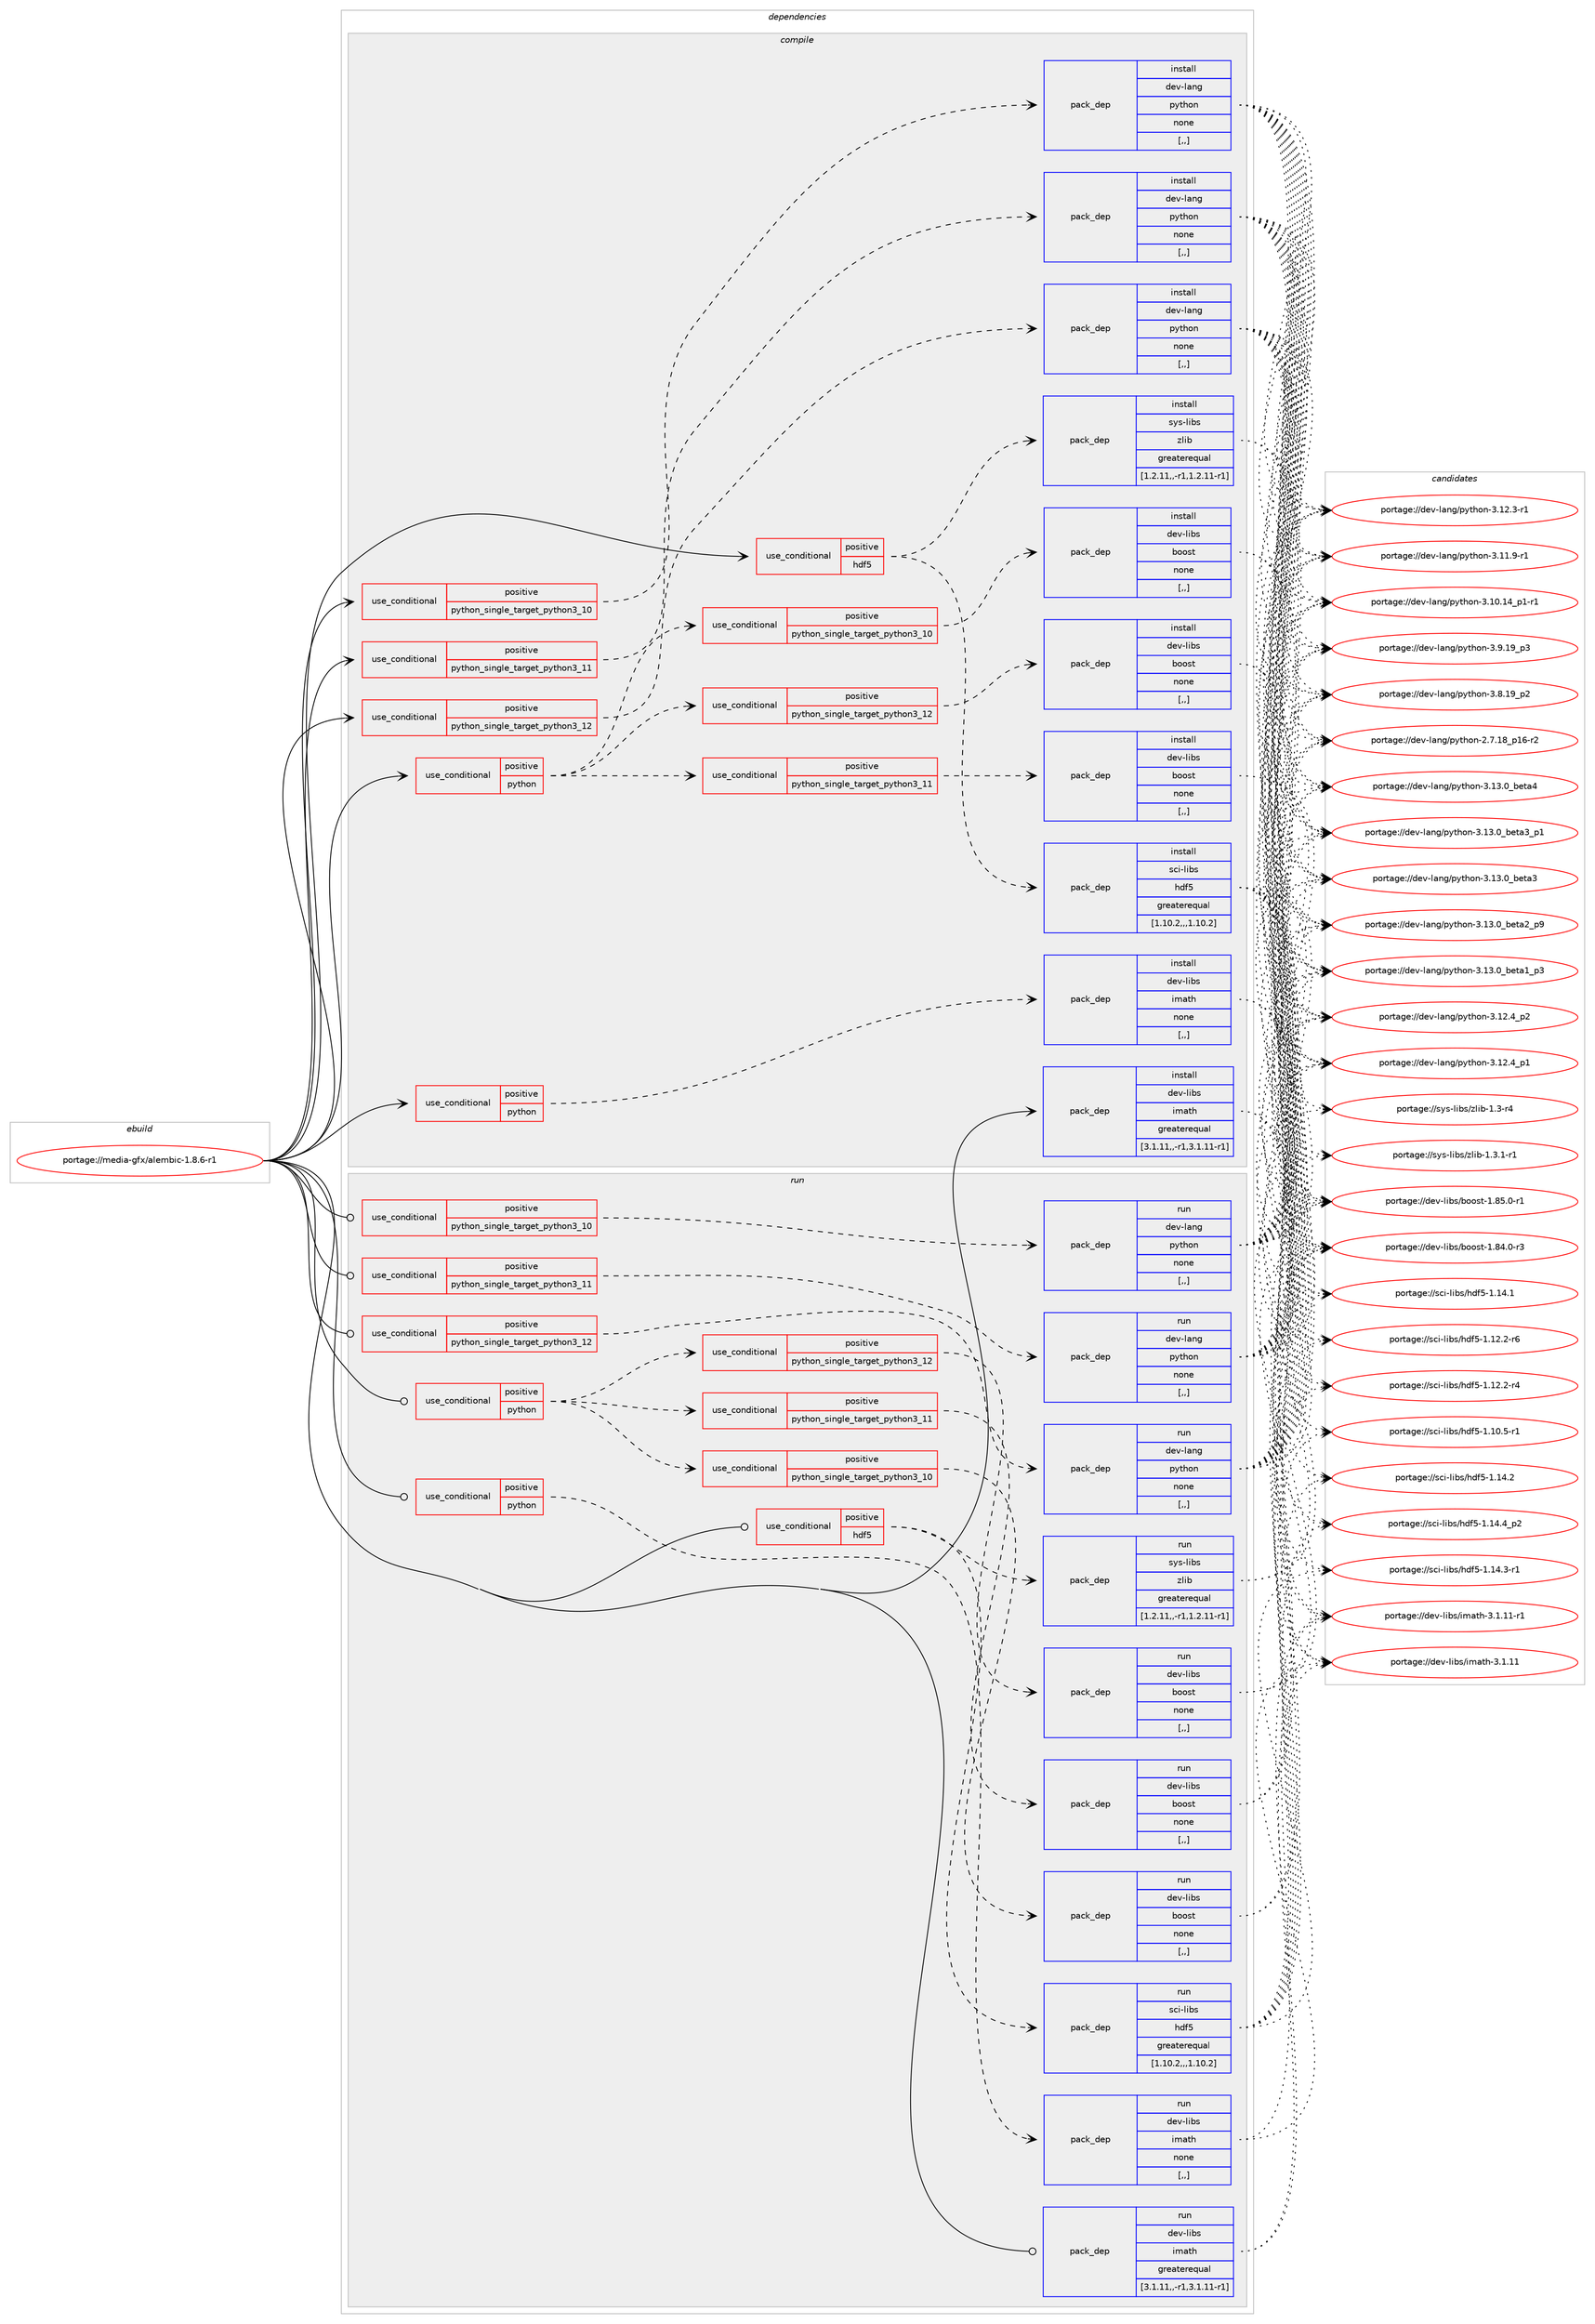 digraph prolog {

# *************
# Graph options
# *************

newrank=true;
concentrate=true;
compound=true;
graph [rankdir=LR,fontname=Helvetica,fontsize=10,ranksep=1.5];#, ranksep=2.5, nodesep=0.2];
edge  [arrowhead=vee];
node  [fontname=Helvetica,fontsize=10];

# **********
# The ebuild
# **********

subgraph cluster_leftcol {
color=gray;
label=<<i>ebuild</i>>;
id [label="portage://media-gfx/alembic-1.8.6-r1", color=red, width=4, href="../media-gfx/alembic-1.8.6-r1.svg"];
}

# ****************
# The dependencies
# ****************

subgraph cluster_midcol {
color=gray;
label=<<i>dependencies</i>>;
subgraph cluster_compile {
fillcolor="#eeeeee";
style=filled;
label=<<i>compile</i>>;
subgraph cond71174 {
dependency283524 [label=<<TABLE BORDER="0" CELLBORDER="1" CELLSPACING="0" CELLPADDING="4"><TR><TD ROWSPAN="3" CELLPADDING="10">use_conditional</TD></TR><TR><TD>positive</TD></TR><TR><TD>hdf5</TD></TR></TABLE>>, shape=none, color=red];
subgraph pack210034 {
dependency283525 [label=<<TABLE BORDER="0" CELLBORDER="1" CELLSPACING="0" CELLPADDING="4" WIDTH="220"><TR><TD ROWSPAN="6" CELLPADDING="30">pack_dep</TD></TR><TR><TD WIDTH="110">install</TD></TR><TR><TD>sci-libs</TD></TR><TR><TD>hdf5</TD></TR><TR><TD>greaterequal</TD></TR><TR><TD>[1.10.2,,,1.10.2]</TD></TR></TABLE>>, shape=none, color=blue];
}
dependency283524:e -> dependency283525:w [weight=20,style="dashed",arrowhead="vee"];
subgraph pack210035 {
dependency283526 [label=<<TABLE BORDER="0" CELLBORDER="1" CELLSPACING="0" CELLPADDING="4" WIDTH="220"><TR><TD ROWSPAN="6" CELLPADDING="30">pack_dep</TD></TR><TR><TD WIDTH="110">install</TD></TR><TR><TD>sys-libs</TD></TR><TR><TD>zlib</TD></TR><TR><TD>greaterequal</TD></TR><TR><TD>[1.2.11,,-r1,1.2.11-r1]</TD></TR></TABLE>>, shape=none, color=blue];
}
dependency283524:e -> dependency283526:w [weight=20,style="dashed",arrowhead="vee"];
}
id:e -> dependency283524:w [weight=20,style="solid",arrowhead="vee"];
subgraph cond71175 {
dependency283527 [label=<<TABLE BORDER="0" CELLBORDER="1" CELLSPACING="0" CELLPADDING="4"><TR><TD ROWSPAN="3" CELLPADDING="10">use_conditional</TD></TR><TR><TD>positive</TD></TR><TR><TD>python</TD></TR></TABLE>>, shape=none, color=red];
subgraph cond71176 {
dependency283528 [label=<<TABLE BORDER="0" CELLBORDER="1" CELLSPACING="0" CELLPADDING="4"><TR><TD ROWSPAN="3" CELLPADDING="10">use_conditional</TD></TR><TR><TD>positive</TD></TR><TR><TD>python_single_target_python3_10</TD></TR></TABLE>>, shape=none, color=red];
subgraph pack210036 {
dependency283529 [label=<<TABLE BORDER="0" CELLBORDER="1" CELLSPACING="0" CELLPADDING="4" WIDTH="220"><TR><TD ROWSPAN="6" CELLPADDING="30">pack_dep</TD></TR><TR><TD WIDTH="110">install</TD></TR><TR><TD>dev-libs</TD></TR><TR><TD>boost</TD></TR><TR><TD>none</TD></TR><TR><TD>[,,]</TD></TR></TABLE>>, shape=none, color=blue];
}
dependency283528:e -> dependency283529:w [weight=20,style="dashed",arrowhead="vee"];
}
dependency283527:e -> dependency283528:w [weight=20,style="dashed",arrowhead="vee"];
subgraph cond71177 {
dependency283530 [label=<<TABLE BORDER="0" CELLBORDER="1" CELLSPACING="0" CELLPADDING="4"><TR><TD ROWSPAN="3" CELLPADDING="10">use_conditional</TD></TR><TR><TD>positive</TD></TR><TR><TD>python_single_target_python3_11</TD></TR></TABLE>>, shape=none, color=red];
subgraph pack210037 {
dependency283531 [label=<<TABLE BORDER="0" CELLBORDER="1" CELLSPACING="0" CELLPADDING="4" WIDTH="220"><TR><TD ROWSPAN="6" CELLPADDING="30">pack_dep</TD></TR><TR><TD WIDTH="110">install</TD></TR><TR><TD>dev-libs</TD></TR><TR><TD>boost</TD></TR><TR><TD>none</TD></TR><TR><TD>[,,]</TD></TR></TABLE>>, shape=none, color=blue];
}
dependency283530:e -> dependency283531:w [weight=20,style="dashed",arrowhead="vee"];
}
dependency283527:e -> dependency283530:w [weight=20,style="dashed",arrowhead="vee"];
subgraph cond71178 {
dependency283532 [label=<<TABLE BORDER="0" CELLBORDER="1" CELLSPACING="0" CELLPADDING="4"><TR><TD ROWSPAN="3" CELLPADDING="10">use_conditional</TD></TR><TR><TD>positive</TD></TR><TR><TD>python_single_target_python3_12</TD></TR></TABLE>>, shape=none, color=red];
subgraph pack210038 {
dependency283533 [label=<<TABLE BORDER="0" CELLBORDER="1" CELLSPACING="0" CELLPADDING="4" WIDTH="220"><TR><TD ROWSPAN="6" CELLPADDING="30">pack_dep</TD></TR><TR><TD WIDTH="110">install</TD></TR><TR><TD>dev-libs</TD></TR><TR><TD>boost</TD></TR><TR><TD>none</TD></TR><TR><TD>[,,]</TD></TR></TABLE>>, shape=none, color=blue];
}
dependency283532:e -> dependency283533:w [weight=20,style="dashed",arrowhead="vee"];
}
dependency283527:e -> dependency283532:w [weight=20,style="dashed",arrowhead="vee"];
}
id:e -> dependency283527:w [weight=20,style="solid",arrowhead="vee"];
subgraph cond71179 {
dependency283534 [label=<<TABLE BORDER="0" CELLBORDER="1" CELLSPACING="0" CELLPADDING="4"><TR><TD ROWSPAN="3" CELLPADDING="10">use_conditional</TD></TR><TR><TD>positive</TD></TR><TR><TD>python</TD></TR></TABLE>>, shape=none, color=red];
subgraph pack210039 {
dependency283535 [label=<<TABLE BORDER="0" CELLBORDER="1" CELLSPACING="0" CELLPADDING="4" WIDTH="220"><TR><TD ROWSPAN="6" CELLPADDING="30">pack_dep</TD></TR><TR><TD WIDTH="110">install</TD></TR><TR><TD>dev-libs</TD></TR><TR><TD>imath</TD></TR><TR><TD>none</TD></TR><TR><TD>[,,]</TD></TR></TABLE>>, shape=none, color=blue];
}
dependency283534:e -> dependency283535:w [weight=20,style="dashed",arrowhead="vee"];
}
id:e -> dependency283534:w [weight=20,style="solid",arrowhead="vee"];
subgraph cond71180 {
dependency283536 [label=<<TABLE BORDER="0" CELLBORDER="1" CELLSPACING="0" CELLPADDING="4"><TR><TD ROWSPAN="3" CELLPADDING="10">use_conditional</TD></TR><TR><TD>positive</TD></TR><TR><TD>python_single_target_python3_10</TD></TR></TABLE>>, shape=none, color=red];
subgraph pack210040 {
dependency283537 [label=<<TABLE BORDER="0" CELLBORDER="1" CELLSPACING="0" CELLPADDING="4" WIDTH="220"><TR><TD ROWSPAN="6" CELLPADDING="30">pack_dep</TD></TR><TR><TD WIDTH="110">install</TD></TR><TR><TD>dev-lang</TD></TR><TR><TD>python</TD></TR><TR><TD>none</TD></TR><TR><TD>[,,]</TD></TR></TABLE>>, shape=none, color=blue];
}
dependency283536:e -> dependency283537:w [weight=20,style="dashed",arrowhead="vee"];
}
id:e -> dependency283536:w [weight=20,style="solid",arrowhead="vee"];
subgraph cond71181 {
dependency283538 [label=<<TABLE BORDER="0" CELLBORDER="1" CELLSPACING="0" CELLPADDING="4"><TR><TD ROWSPAN="3" CELLPADDING="10">use_conditional</TD></TR><TR><TD>positive</TD></TR><TR><TD>python_single_target_python3_11</TD></TR></TABLE>>, shape=none, color=red];
subgraph pack210041 {
dependency283539 [label=<<TABLE BORDER="0" CELLBORDER="1" CELLSPACING="0" CELLPADDING="4" WIDTH="220"><TR><TD ROWSPAN="6" CELLPADDING="30">pack_dep</TD></TR><TR><TD WIDTH="110">install</TD></TR><TR><TD>dev-lang</TD></TR><TR><TD>python</TD></TR><TR><TD>none</TD></TR><TR><TD>[,,]</TD></TR></TABLE>>, shape=none, color=blue];
}
dependency283538:e -> dependency283539:w [weight=20,style="dashed",arrowhead="vee"];
}
id:e -> dependency283538:w [weight=20,style="solid",arrowhead="vee"];
subgraph cond71182 {
dependency283540 [label=<<TABLE BORDER="0" CELLBORDER="1" CELLSPACING="0" CELLPADDING="4"><TR><TD ROWSPAN="3" CELLPADDING="10">use_conditional</TD></TR><TR><TD>positive</TD></TR><TR><TD>python_single_target_python3_12</TD></TR></TABLE>>, shape=none, color=red];
subgraph pack210042 {
dependency283541 [label=<<TABLE BORDER="0" CELLBORDER="1" CELLSPACING="0" CELLPADDING="4" WIDTH="220"><TR><TD ROWSPAN="6" CELLPADDING="30">pack_dep</TD></TR><TR><TD WIDTH="110">install</TD></TR><TR><TD>dev-lang</TD></TR><TR><TD>python</TD></TR><TR><TD>none</TD></TR><TR><TD>[,,]</TD></TR></TABLE>>, shape=none, color=blue];
}
dependency283540:e -> dependency283541:w [weight=20,style="dashed",arrowhead="vee"];
}
id:e -> dependency283540:w [weight=20,style="solid",arrowhead="vee"];
subgraph pack210043 {
dependency283542 [label=<<TABLE BORDER="0" CELLBORDER="1" CELLSPACING="0" CELLPADDING="4" WIDTH="220"><TR><TD ROWSPAN="6" CELLPADDING="30">pack_dep</TD></TR><TR><TD WIDTH="110">install</TD></TR><TR><TD>dev-libs</TD></TR><TR><TD>imath</TD></TR><TR><TD>greaterequal</TD></TR><TR><TD>[3.1.11,,-r1,3.1.11-r1]</TD></TR></TABLE>>, shape=none, color=blue];
}
id:e -> dependency283542:w [weight=20,style="solid",arrowhead="vee"];
}
subgraph cluster_compileandrun {
fillcolor="#eeeeee";
style=filled;
label=<<i>compile and run</i>>;
}
subgraph cluster_run {
fillcolor="#eeeeee";
style=filled;
label=<<i>run</i>>;
subgraph cond71183 {
dependency283543 [label=<<TABLE BORDER="0" CELLBORDER="1" CELLSPACING="0" CELLPADDING="4"><TR><TD ROWSPAN="3" CELLPADDING="10">use_conditional</TD></TR><TR><TD>positive</TD></TR><TR><TD>hdf5</TD></TR></TABLE>>, shape=none, color=red];
subgraph pack210044 {
dependency283544 [label=<<TABLE BORDER="0" CELLBORDER="1" CELLSPACING="0" CELLPADDING="4" WIDTH="220"><TR><TD ROWSPAN="6" CELLPADDING="30">pack_dep</TD></TR><TR><TD WIDTH="110">run</TD></TR><TR><TD>sci-libs</TD></TR><TR><TD>hdf5</TD></TR><TR><TD>greaterequal</TD></TR><TR><TD>[1.10.2,,,1.10.2]</TD></TR></TABLE>>, shape=none, color=blue];
}
dependency283543:e -> dependency283544:w [weight=20,style="dashed",arrowhead="vee"];
subgraph pack210045 {
dependency283545 [label=<<TABLE BORDER="0" CELLBORDER="1" CELLSPACING="0" CELLPADDING="4" WIDTH="220"><TR><TD ROWSPAN="6" CELLPADDING="30">pack_dep</TD></TR><TR><TD WIDTH="110">run</TD></TR><TR><TD>sys-libs</TD></TR><TR><TD>zlib</TD></TR><TR><TD>greaterequal</TD></TR><TR><TD>[1.2.11,,-r1,1.2.11-r1]</TD></TR></TABLE>>, shape=none, color=blue];
}
dependency283543:e -> dependency283545:w [weight=20,style="dashed",arrowhead="vee"];
}
id:e -> dependency283543:w [weight=20,style="solid",arrowhead="odot"];
subgraph cond71184 {
dependency283546 [label=<<TABLE BORDER="0" CELLBORDER="1" CELLSPACING="0" CELLPADDING="4"><TR><TD ROWSPAN="3" CELLPADDING="10">use_conditional</TD></TR><TR><TD>positive</TD></TR><TR><TD>python</TD></TR></TABLE>>, shape=none, color=red];
subgraph cond71185 {
dependency283547 [label=<<TABLE BORDER="0" CELLBORDER="1" CELLSPACING="0" CELLPADDING="4"><TR><TD ROWSPAN="3" CELLPADDING="10">use_conditional</TD></TR><TR><TD>positive</TD></TR><TR><TD>python_single_target_python3_10</TD></TR></TABLE>>, shape=none, color=red];
subgraph pack210046 {
dependency283548 [label=<<TABLE BORDER="0" CELLBORDER="1" CELLSPACING="0" CELLPADDING="4" WIDTH="220"><TR><TD ROWSPAN="6" CELLPADDING="30">pack_dep</TD></TR><TR><TD WIDTH="110">run</TD></TR><TR><TD>dev-libs</TD></TR><TR><TD>boost</TD></TR><TR><TD>none</TD></TR><TR><TD>[,,]</TD></TR></TABLE>>, shape=none, color=blue];
}
dependency283547:e -> dependency283548:w [weight=20,style="dashed",arrowhead="vee"];
}
dependency283546:e -> dependency283547:w [weight=20,style="dashed",arrowhead="vee"];
subgraph cond71186 {
dependency283549 [label=<<TABLE BORDER="0" CELLBORDER="1" CELLSPACING="0" CELLPADDING="4"><TR><TD ROWSPAN="3" CELLPADDING="10">use_conditional</TD></TR><TR><TD>positive</TD></TR><TR><TD>python_single_target_python3_11</TD></TR></TABLE>>, shape=none, color=red];
subgraph pack210047 {
dependency283550 [label=<<TABLE BORDER="0" CELLBORDER="1" CELLSPACING="0" CELLPADDING="4" WIDTH="220"><TR><TD ROWSPAN="6" CELLPADDING="30">pack_dep</TD></TR><TR><TD WIDTH="110">run</TD></TR><TR><TD>dev-libs</TD></TR><TR><TD>boost</TD></TR><TR><TD>none</TD></TR><TR><TD>[,,]</TD></TR></TABLE>>, shape=none, color=blue];
}
dependency283549:e -> dependency283550:w [weight=20,style="dashed",arrowhead="vee"];
}
dependency283546:e -> dependency283549:w [weight=20,style="dashed",arrowhead="vee"];
subgraph cond71187 {
dependency283551 [label=<<TABLE BORDER="0" CELLBORDER="1" CELLSPACING="0" CELLPADDING="4"><TR><TD ROWSPAN="3" CELLPADDING="10">use_conditional</TD></TR><TR><TD>positive</TD></TR><TR><TD>python_single_target_python3_12</TD></TR></TABLE>>, shape=none, color=red];
subgraph pack210048 {
dependency283552 [label=<<TABLE BORDER="0" CELLBORDER="1" CELLSPACING="0" CELLPADDING="4" WIDTH="220"><TR><TD ROWSPAN="6" CELLPADDING="30">pack_dep</TD></TR><TR><TD WIDTH="110">run</TD></TR><TR><TD>dev-libs</TD></TR><TR><TD>boost</TD></TR><TR><TD>none</TD></TR><TR><TD>[,,]</TD></TR></TABLE>>, shape=none, color=blue];
}
dependency283551:e -> dependency283552:w [weight=20,style="dashed",arrowhead="vee"];
}
dependency283546:e -> dependency283551:w [weight=20,style="dashed",arrowhead="vee"];
}
id:e -> dependency283546:w [weight=20,style="solid",arrowhead="odot"];
subgraph cond71188 {
dependency283553 [label=<<TABLE BORDER="0" CELLBORDER="1" CELLSPACING="0" CELLPADDING="4"><TR><TD ROWSPAN="3" CELLPADDING="10">use_conditional</TD></TR><TR><TD>positive</TD></TR><TR><TD>python</TD></TR></TABLE>>, shape=none, color=red];
subgraph pack210049 {
dependency283554 [label=<<TABLE BORDER="0" CELLBORDER="1" CELLSPACING="0" CELLPADDING="4" WIDTH="220"><TR><TD ROWSPAN="6" CELLPADDING="30">pack_dep</TD></TR><TR><TD WIDTH="110">run</TD></TR><TR><TD>dev-libs</TD></TR><TR><TD>imath</TD></TR><TR><TD>none</TD></TR><TR><TD>[,,]</TD></TR></TABLE>>, shape=none, color=blue];
}
dependency283553:e -> dependency283554:w [weight=20,style="dashed",arrowhead="vee"];
}
id:e -> dependency283553:w [weight=20,style="solid",arrowhead="odot"];
subgraph cond71189 {
dependency283555 [label=<<TABLE BORDER="0" CELLBORDER="1" CELLSPACING="0" CELLPADDING="4"><TR><TD ROWSPAN="3" CELLPADDING="10">use_conditional</TD></TR><TR><TD>positive</TD></TR><TR><TD>python_single_target_python3_10</TD></TR></TABLE>>, shape=none, color=red];
subgraph pack210050 {
dependency283556 [label=<<TABLE BORDER="0" CELLBORDER="1" CELLSPACING="0" CELLPADDING="4" WIDTH="220"><TR><TD ROWSPAN="6" CELLPADDING="30">pack_dep</TD></TR><TR><TD WIDTH="110">run</TD></TR><TR><TD>dev-lang</TD></TR><TR><TD>python</TD></TR><TR><TD>none</TD></TR><TR><TD>[,,]</TD></TR></TABLE>>, shape=none, color=blue];
}
dependency283555:e -> dependency283556:w [weight=20,style="dashed",arrowhead="vee"];
}
id:e -> dependency283555:w [weight=20,style="solid",arrowhead="odot"];
subgraph cond71190 {
dependency283557 [label=<<TABLE BORDER="0" CELLBORDER="1" CELLSPACING="0" CELLPADDING="4"><TR><TD ROWSPAN="3" CELLPADDING="10">use_conditional</TD></TR><TR><TD>positive</TD></TR><TR><TD>python_single_target_python3_11</TD></TR></TABLE>>, shape=none, color=red];
subgraph pack210051 {
dependency283558 [label=<<TABLE BORDER="0" CELLBORDER="1" CELLSPACING="0" CELLPADDING="4" WIDTH="220"><TR><TD ROWSPAN="6" CELLPADDING="30">pack_dep</TD></TR><TR><TD WIDTH="110">run</TD></TR><TR><TD>dev-lang</TD></TR><TR><TD>python</TD></TR><TR><TD>none</TD></TR><TR><TD>[,,]</TD></TR></TABLE>>, shape=none, color=blue];
}
dependency283557:e -> dependency283558:w [weight=20,style="dashed",arrowhead="vee"];
}
id:e -> dependency283557:w [weight=20,style="solid",arrowhead="odot"];
subgraph cond71191 {
dependency283559 [label=<<TABLE BORDER="0" CELLBORDER="1" CELLSPACING="0" CELLPADDING="4"><TR><TD ROWSPAN="3" CELLPADDING="10">use_conditional</TD></TR><TR><TD>positive</TD></TR><TR><TD>python_single_target_python3_12</TD></TR></TABLE>>, shape=none, color=red];
subgraph pack210052 {
dependency283560 [label=<<TABLE BORDER="0" CELLBORDER="1" CELLSPACING="0" CELLPADDING="4" WIDTH="220"><TR><TD ROWSPAN="6" CELLPADDING="30">pack_dep</TD></TR><TR><TD WIDTH="110">run</TD></TR><TR><TD>dev-lang</TD></TR><TR><TD>python</TD></TR><TR><TD>none</TD></TR><TR><TD>[,,]</TD></TR></TABLE>>, shape=none, color=blue];
}
dependency283559:e -> dependency283560:w [weight=20,style="dashed",arrowhead="vee"];
}
id:e -> dependency283559:w [weight=20,style="solid",arrowhead="odot"];
subgraph pack210053 {
dependency283561 [label=<<TABLE BORDER="0" CELLBORDER="1" CELLSPACING="0" CELLPADDING="4" WIDTH="220"><TR><TD ROWSPAN="6" CELLPADDING="30">pack_dep</TD></TR><TR><TD WIDTH="110">run</TD></TR><TR><TD>dev-libs</TD></TR><TR><TD>imath</TD></TR><TR><TD>greaterequal</TD></TR><TR><TD>[3.1.11,,-r1,3.1.11-r1]</TD></TR></TABLE>>, shape=none, color=blue];
}
id:e -> dependency283561:w [weight=20,style="solid",arrowhead="odot"];
}
}

# **************
# The candidates
# **************

subgraph cluster_choices {
rank=same;
color=gray;
label=<<i>candidates</i>>;

subgraph choice210034 {
color=black;
nodesep=1;
choice1159910545108105981154710410010253454946495246529511250 [label="portage://sci-libs/hdf5-1.14.4_p2", color=red, width=4,href="../sci-libs/hdf5-1.14.4_p2.svg"];
choice1159910545108105981154710410010253454946495246514511449 [label="portage://sci-libs/hdf5-1.14.3-r1", color=red, width=4,href="../sci-libs/hdf5-1.14.3-r1.svg"];
choice115991054510810598115471041001025345494649524650 [label="portage://sci-libs/hdf5-1.14.2", color=red, width=4,href="../sci-libs/hdf5-1.14.2.svg"];
choice115991054510810598115471041001025345494649524649 [label="portage://sci-libs/hdf5-1.14.1", color=red, width=4,href="../sci-libs/hdf5-1.14.1.svg"];
choice1159910545108105981154710410010253454946495046504511454 [label="portage://sci-libs/hdf5-1.12.2-r6", color=red, width=4,href="../sci-libs/hdf5-1.12.2-r6.svg"];
choice1159910545108105981154710410010253454946495046504511452 [label="portage://sci-libs/hdf5-1.12.2-r4", color=red, width=4,href="../sci-libs/hdf5-1.12.2-r4.svg"];
choice1159910545108105981154710410010253454946494846534511449 [label="portage://sci-libs/hdf5-1.10.5-r1", color=red, width=4,href="../sci-libs/hdf5-1.10.5-r1.svg"];
dependency283525:e -> choice1159910545108105981154710410010253454946495246529511250:w [style=dotted,weight="100"];
dependency283525:e -> choice1159910545108105981154710410010253454946495246514511449:w [style=dotted,weight="100"];
dependency283525:e -> choice115991054510810598115471041001025345494649524650:w [style=dotted,weight="100"];
dependency283525:e -> choice115991054510810598115471041001025345494649524649:w [style=dotted,weight="100"];
dependency283525:e -> choice1159910545108105981154710410010253454946495046504511454:w [style=dotted,weight="100"];
dependency283525:e -> choice1159910545108105981154710410010253454946495046504511452:w [style=dotted,weight="100"];
dependency283525:e -> choice1159910545108105981154710410010253454946494846534511449:w [style=dotted,weight="100"];
}
subgraph choice210035 {
color=black;
nodesep=1;
choice115121115451081059811547122108105984549465146494511449 [label="portage://sys-libs/zlib-1.3.1-r1", color=red, width=4,href="../sys-libs/zlib-1.3.1-r1.svg"];
choice11512111545108105981154712210810598454946514511452 [label="portage://sys-libs/zlib-1.3-r4", color=red, width=4,href="../sys-libs/zlib-1.3-r4.svg"];
dependency283526:e -> choice115121115451081059811547122108105984549465146494511449:w [style=dotted,weight="100"];
dependency283526:e -> choice11512111545108105981154712210810598454946514511452:w [style=dotted,weight="100"];
}
subgraph choice210036 {
color=black;
nodesep=1;
choice10010111845108105981154798111111115116454946565346484511449 [label="portage://dev-libs/boost-1.85.0-r1", color=red, width=4,href="../dev-libs/boost-1.85.0-r1.svg"];
choice10010111845108105981154798111111115116454946565246484511451 [label="portage://dev-libs/boost-1.84.0-r3", color=red, width=4,href="../dev-libs/boost-1.84.0-r3.svg"];
dependency283529:e -> choice10010111845108105981154798111111115116454946565346484511449:w [style=dotted,weight="100"];
dependency283529:e -> choice10010111845108105981154798111111115116454946565246484511451:w [style=dotted,weight="100"];
}
subgraph choice210037 {
color=black;
nodesep=1;
choice10010111845108105981154798111111115116454946565346484511449 [label="portage://dev-libs/boost-1.85.0-r1", color=red, width=4,href="../dev-libs/boost-1.85.0-r1.svg"];
choice10010111845108105981154798111111115116454946565246484511451 [label="portage://dev-libs/boost-1.84.0-r3", color=red, width=4,href="../dev-libs/boost-1.84.0-r3.svg"];
dependency283531:e -> choice10010111845108105981154798111111115116454946565346484511449:w [style=dotted,weight="100"];
dependency283531:e -> choice10010111845108105981154798111111115116454946565246484511451:w [style=dotted,weight="100"];
}
subgraph choice210038 {
color=black;
nodesep=1;
choice10010111845108105981154798111111115116454946565346484511449 [label="portage://dev-libs/boost-1.85.0-r1", color=red, width=4,href="../dev-libs/boost-1.85.0-r1.svg"];
choice10010111845108105981154798111111115116454946565246484511451 [label="portage://dev-libs/boost-1.84.0-r3", color=red, width=4,href="../dev-libs/boost-1.84.0-r3.svg"];
dependency283533:e -> choice10010111845108105981154798111111115116454946565346484511449:w [style=dotted,weight="100"];
dependency283533:e -> choice10010111845108105981154798111111115116454946565246484511451:w [style=dotted,weight="100"];
}
subgraph choice210039 {
color=black;
nodesep=1;
choice10010111845108105981154710510997116104455146494649494511449 [label="portage://dev-libs/imath-3.1.11-r1", color=red, width=4,href="../dev-libs/imath-3.1.11-r1.svg"];
choice1001011184510810598115471051099711610445514649464949 [label="portage://dev-libs/imath-3.1.11", color=red, width=4,href="../dev-libs/imath-3.1.11.svg"];
dependency283535:e -> choice10010111845108105981154710510997116104455146494649494511449:w [style=dotted,weight="100"];
dependency283535:e -> choice1001011184510810598115471051099711610445514649464949:w [style=dotted,weight="100"];
}
subgraph choice210040 {
color=black;
nodesep=1;
choice1001011184510897110103471121211161041111104551464951464895981011169752 [label="portage://dev-lang/python-3.13.0_beta4", color=red, width=4,href="../dev-lang/python-3.13.0_beta4.svg"];
choice10010111845108971101034711212111610411111045514649514648959810111697519511249 [label="portage://dev-lang/python-3.13.0_beta3_p1", color=red, width=4,href="../dev-lang/python-3.13.0_beta3_p1.svg"];
choice1001011184510897110103471121211161041111104551464951464895981011169751 [label="portage://dev-lang/python-3.13.0_beta3", color=red, width=4,href="../dev-lang/python-3.13.0_beta3.svg"];
choice10010111845108971101034711212111610411111045514649514648959810111697509511257 [label="portage://dev-lang/python-3.13.0_beta2_p9", color=red, width=4,href="../dev-lang/python-3.13.0_beta2_p9.svg"];
choice10010111845108971101034711212111610411111045514649514648959810111697499511251 [label="portage://dev-lang/python-3.13.0_beta1_p3", color=red, width=4,href="../dev-lang/python-3.13.0_beta1_p3.svg"];
choice100101118451089711010347112121116104111110455146495046529511250 [label="portage://dev-lang/python-3.12.4_p2", color=red, width=4,href="../dev-lang/python-3.12.4_p2.svg"];
choice100101118451089711010347112121116104111110455146495046529511249 [label="portage://dev-lang/python-3.12.4_p1", color=red, width=4,href="../dev-lang/python-3.12.4_p1.svg"];
choice100101118451089711010347112121116104111110455146495046514511449 [label="portage://dev-lang/python-3.12.3-r1", color=red, width=4,href="../dev-lang/python-3.12.3-r1.svg"];
choice100101118451089711010347112121116104111110455146494946574511449 [label="portage://dev-lang/python-3.11.9-r1", color=red, width=4,href="../dev-lang/python-3.11.9-r1.svg"];
choice100101118451089711010347112121116104111110455146494846495295112494511449 [label="portage://dev-lang/python-3.10.14_p1-r1", color=red, width=4,href="../dev-lang/python-3.10.14_p1-r1.svg"];
choice100101118451089711010347112121116104111110455146574649579511251 [label="portage://dev-lang/python-3.9.19_p3", color=red, width=4,href="../dev-lang/python-3.9.19_p3.svg"];
choice100101118451089711010347112121116104111110455146564649579511250 [label="portage://dev-lang/python-3.8.19_p2", color=red, width=4,href="../dev-lang/python-3.8.19_p2.svg"];
choice100101118451089711010347112121116104111110455046554649569511249544511450 [label="portage://dev-lang/python-2.7.18_p16-r2", color=red, width=4,href="../dev-lang/python-2.7.18_p16-r2.svg"];
dependency283537:e -> choice1001011184510897110103471121211161041111104551464951464895981011169752:w [style=dotted,weight="100"];
dependency283537:e -> choice10010111845108971101034711212111610411111045514649514648959810111697519511249:w [style=dotted,weight="100"];
dependency283537:e -> choice1001011184510897110103471121211161041111104551464951464895981011169751:w [style=dotted,weight="100"];
dependency283537:e -> choice10010111845108971101034711212111610411111045514649514648959810111697509511257:w [style=dotted,weight="100"];
dependency283537:e -> choice10010111845108971101034711212111610411111045514649514648959810111697499511251:w [style=dotted,weight="100"];
dependency283537:e -> choice100101118451089711010347112121116104111110455146495046529511250:w [style=dotted,weight="100"];
dependency283537:e -> choice100101118451089711010347112121116104111110455146495046529511249:w [style=dotted,weight="100"];
dependency283537:e -> choice100101118451089711010347112121116104111110455146495046514511449:w [style=dotted,weight="100"];
dependency283537:e -> choice100101118451089711010347112121116104111110455146494946574511449:w [style=dotted,weight="100"];
dependency283537:e -> choice100101118451089711010347112121116104111110455146494846495295112494511449:w [style=dotted,weight="100"];
dependency283537:e -> choice100101118451089711010347112121116104111110455146574649579511251:w [style=dotted,weight="100"];
dependency283537:e -> choice100101118451089711010347112121116104111110455146564649579511250:w [style=dotted,weight="100"];
dependency283537:e -> choice100101118451089711010347112121116104111110455046554649569511249544511450:w [style=dotted,weight="100"];
}
subgraph choice210041 {
color=black;
nodesep=1;
choice1001011184510897110103471121211161041111104551464951464895981011169752 [label="portage://dev-lang/python-3.13.0_beta4", color=red, width=4,href="../dev-lang/python-3.13.0_beta4.svg"];
choice10010111845108971101034711212111610411111045514649514648959810111697519511249 [label="portage://dev-lang/python-3.13.0_beta3_p1", color=red, width=4,href="../dev-lang/python-3.13.0_beta3_p1.svg"];
choice1001011184510897110103471121211161041111104551464951464895981011169751 [label="portage://dev-lang/python-3.13.0_beta3", color=red, width=4,href="../dev-lang/python-3.13.0_beta3.svg"];
choice10010111845108971101034711212111610411111045514649514648959810111697509511257 [label="portage://dev-lang/python-3.13.0_beta2_p9", color=red, width=4,href="../dev-lang/python-3.13.0_beta2_p9.svg"];
choice10010111845108971101034711212111610411111045514649514648959810111697499511251 [label="portage://dev-lang/python-3.13.0_beta1_p3", color=red, width=4,href="../dev-lang/python-3.13.0_beta1_p3.svg"];
choice100101118451089711010347112121116104111110455146495046529511250 [label="portage://dev-lang/python-3.12.4_p2", color=red, width=4,href="../dev-lang/python-3.12.4_p2.svg"];
choice100101118451089711010347112121116104111110455146495046529511249 [label="portage://dev-lang/python-3.12.4_p1", color=red, width=4,href="../dev-lang/python-3.12.4_p1.svg"];
choice100101118451089711010347112121116104111110455146495046514511449 [label="portage://dev-lang/python-3.12.3-r1", color=red, width=4,href="../dev-lang/python-3.12.3-r1.svg"];
choice100101118451089711010347112121116104111110455146494946574511449 [label="portage://dev-lang/python-3.11.9-r1", color=red, width=4,href="../dev-lang/python-3.11.9-r1.svg"];
choice100101118451089711010347112121116104111110455146494846495295112494511449 [label="portage://dev-lang/python-3.10.14_p1-r1", color=red, width=4,href="../dev-lang/python-3.10.14_p1-r1.svg"];
choice100101118451089711010347112121116104111110455146574649579511251 [label="portage://dev-lang/python-3.9.19_p3", color=red, width=4,href="../dev-lang/python-3.9.19_p3.svg"];
choice100101118451089711010347112121116104111110455146564649579511250 [label="portage://dev-lang/python-3.8.19_p2", color=red, width=4,href="../dev-lang/python-3.8.19_p2.svg"];
choice100101118451089711010347112121116104111110455046554649569511249544511450 [label="portage://dev-lang/python-2.7.18_p16-r2", color=red, width=4,href="../dev-lang/python-2.7.18_p16-r2.svg"];
dependency283539:e -> choice1001011184510897110103471121211161041111104551464951464895981011169752:w [style=dotted,weight="100"];
dependency283539:e -> choice10010111845108971101034711212111610411111045514649514648959810111697519511249:w [style=dotted,weight="100"];
dependency283539:e -> choice1001011184510897110103471121211161041111104551464951464895981011169751:w [style=dotted,weight="100"];
dependency283539:e -> choice10010111845108971101034711212111610411111045514649514648959810111697509511257:w [style=dotted,weight="100"];
dependency283539:e -> choice10010111845108971101034711212111610411111045514649514648959810111697499511251:w [style=dotted,weight="100"];
dependency283539:e -> choice100101118451089711010347112121116104111110455146495046529511250:w [style=dotted,weight="100"];
dependency283539:e -> choice100101118451089711010347112121116104111110455146495046529511249:w [style=dotted,weight="100"];
dependency283539:e -> choice100101118451089711010347112121116104111110455146495046514511449:w [style=dotted,weight="100"];
dependency283539:e -> choice100101118451089711010347112121116104111110455146494946574511449:w [style=dotted,weight="100"];
dependency283539:e -> choice100101118451089711010347112121116104111110455146494846495295112494511449:w [style=dotted,weight="100"];
dependency283539:e -> choice100101118451089711010347112121116104111110455146574649579511251:w [style=dotted,weight="100"];
dependency283539:e -> choice100101118451089711010347112121116104111110455146564649579511250:w [style=dotted,weight="100"];
dependency283539:e -> choice100101118451089711010347112121116104111110455046554649569511249544511450:w [style=dotted,weight="100"];
}
subgraph choice210042 {
color=black;
nodesep=1;
choice1001011184510897110103471121211161041111104551464951464895981011169752 [label="portage://dev-lang/python-3.13.0_beta4", color=red, width=4,href="../dev-lang/python-3.13.0_beta4.svg"];
choice10010111845108971101034711212111610411111045514649514648959810111697519511249 [label="portage://dev-lang/python-3.13.0_beta3_p1", color=red, width=4,href="../dev-lang/python-3.13.0_beta3_p1.svg"];
choice1001011184510897110103471121211161041111104551464951464895981011169751 [label="portage://dev-lang/python-3.13.0_beta3", color=red, width=4,href="../dev-lang/python-3.13.0_beta3.svg"];
choice10010111845108971101034711212111610411111045514649514648959810111697509511257 [label="portage://dev-lang/python-3.13.0_beta2_p9", color=red, width=4,href="../dev-lang/python-3.13.0_beta2_p9.svg"];
choice10010111845108971101034711212111610411111045514649514648959810111697499511251 [label="portage://dev-lang/python-3.13.0_beta1_p3", color=red, width=4,href="../dev-lang/python-3.13.0_beta1_p3.svg"];
choice100101118451089711010347112121116104111110455146495046529511250 [label="portage://dev-lang/python-3.12.4_p2", color=red, width=4,href="../dev-lang/python-3.12.4_p2.svg"];
choice100101118451089711010347112121116104111110455146495046529511249 [label="portage://dev-lang/python-3.12.4_p1", color=red, width=4,href="../dev-lang/python-3.12.4_p1.svg"];
choice100101118451089711010347112121116104111110455146495046514511449 [label="portage://dev-lang/python-3.12.3-r1", color=red, width=4,href="../dev-lang/python-3.12.3-r1.svg"];
choice100101118451089711010347112121116104111110455146494946574511449 [label="portage://dev-lang/python-3.11.9-r1", color=red, width=4,href="../dev-lang/python-3.11.9-r1.svg"];
choice100101118451089711010347112121116104111110455146494846495295112494511449 [label="portage://dev-lang/python-3.10.14_p1-r1", color=red, width=4,href="../dev-lang/python-3.10.14_p1-r1.svg"];
choice100101118451089711010347112121116104111110455146574649579511251 [label="portage://dev-lang/python-3.9.19_p3", color=red, width=4,href="../dev-lang/python-3.9.19_p3.svg"];
choice100101118451089711010347112121116104111110455146564649579511250 [label="portage://dev-lang/python-3.8.19_p2", color=red, width=4,href="../dev-lang/python-3.8.19_p2.svg"];
choice100101118451089711010347112121116104111110455046554649569511249544511450 [label="portage://dev-lang/python-2.7.18_p16-r2", color=red, width=4,href="../dev-lang/python-2.7.18_p16-r2.svg"];
dependency283541:e -> choice1001011184510897110103471121211161041111104551464951464895981011169752:w [style=dotted,weight="100"];
dependency283541:e -> choice10010111845108971101034711212111610411111045514649514648959810111697519511249:w [style=dotted,weight="100"];
dependency283541:e -> choice1001011184510897110103471121211161041111104551464951464895981011169751:w [style=dotted,weight="100"];
dependency283541:e -> choice10010111845108971101034711212111610411111045514649514648959810111697509511257:w [style=dotted,weight="100"];
dependency283541:e -> choice10010111845108971101034711212111610411111045514649514648959810111697499511251:w [style=dotted,weight="100"];
dependency283541:e -> choice100101118451089711010347112121116104111110455146495046529511250:w [style=dotted,weight="100"];
dependency283541:e -> choice100101118451089711010347112121116104111110455146495046529511249:w [style=dotted,weight="100"];
dependency283541:e -> choice100101118451089711010347112121116104111110455146495046514511449:w [style=dotted,weight="100"];
dependency283541:e -> choice100101118451089711010347112121116104111110455146494946574511449:w [style=dotted,weight="100"];
dependency283541:e -> choice100101118451089711010347112121116104111110455146494846495295112494511449:w [style=dotted,weight="100"];
dependency283541:e -> choice100101118451089711010347112121116104111110455146574649579511251:w [style=dotted,weight="100"];
dependency283541:e -> choice100101118451089711010347112121116104111110455146564649579511250:w [style=dotted,weight="100"];
dependency283541:e -> choice100101118451089711010347112121116104111110455046554649569511249544511450:w [style=dotted,weight="100"];
}
subgraph choice210043 {
color=black;
nodesep=1;
choice10010111845108105981154710510997116104455146494649494511449 [label="portage://dev-libs/imath-3.1.11-r1", color=red, width=4,href="../dev-libs/imath-3.1.11-r1.svg"];
choice1001011184510810598115471051099711610445514649464949 [label="portage://dev-libs/imath-3.1.11", color=red, width=4,href="../dev-libs/imath-3.1.11.svg"];
dependency283542:e -> choice10010111845108105981154710510997116104455146494649494511449:w [style=dotted,weight="100"];
dependency283542:e -> choice1001011184510810598115471051099711610445514649464949:w [style=dotted,weight="100"];
}
subgraph choice210044 {
color=black;
nodesep=1;
choice1159910545108105981154710410010253454946495246529511250 [label="portage://sci-libs/hdf5-1.14.4_p2", color=red, width=4,href="../sci-libs/hdf5-1.14.4_p2.svg"];
choice1159910545108105981154710410010253454946495246514511449 [label="portage://sci-libs/hdf5-1.14.3-r1", color=red, width=4,href="../sci-libs/hdf5-1.14.3-r1.svg"];
choice115991054510810598115471041001025345494649524650 [label="portage://sci-libs/hdf5-1.14.2", color=red, width=4,href="../sci-libs/hdf5-1.14.2.svg"];
choice115991054510810598115471041001025345494649524649 [label="portage://sci-libs/hdf5-1.14.1", color=red, width=4,href="../sci-libs/hdf5-1.14.1.svg"];
choice1159910545108105981154710410010253454946495046504511454 [label="portage://sci-libs/hdf5-1.12.2-r6", color=red, width=4,href="../sci-libs/hdf5-1.12.2-r6.svg"];
choice1159910545108105981154710410010253454946495046504511452 [label="portage://sci-libs/hdf5-1.12.2-r4", color=red, width=4,href="../sci-libs/hdf5-1.12.2-r4.svg"];
choice1159910545108105981154710410010253454946494846534511449 [label="portage://sci-libs/hdf5-1.10.5-r1", color=red, width=4,href="../sci-libs/hdf5-1.10.5-r1.svg"];
dependency283544:e -> choice1159910545108105981154710410010253454946495246529511250:w [style=dotted,weight="100"];
dependency283544:e -> choice1159910545108105981154710410010253454946495246514511449:w [style=dotted,weight="100"];
dependency283544:e -> choice115991054510810598115471041001025345494649524650:w [style=dotted,weight="100"];
dependency283544:e -> choice115991054510810598115471041001025345494649524649:w [style=dotted,weight="100"];
dependency283544:e -> choice1159910545108105981154710410010253454946495046504511454:w [style=dotted,weight="100"];
dependency283544:e -> choice1159910545108105981154710410010253454946495046504511452:w [style=dotted,weight="100"];
dependency283544:e -> choice1159910545108105981154710410010253454946494846534511449:w [style=dotted,weight="100"];
}
subgraph choice210045 {
color=black;
nodesep=1;
choice115121115451081059811547122108105984549465146494511449 [label="portage://sys-libs/zlib-1.3.1-r1", color=red, width=4,href="../sys-libs/zlib-1.3.1-r1.svg"];
choice11512111545108105981154712210810598454946514511452 [label="portage://sys-libs/zlib-1.3-r4", color=red, width=4,href="../sys-libs/zlib-1.3-r4.svg"];
dependency283545:e -> choice115121115451081059811547122108105984549465146494511449:w [style=dotted,weight="100"];
dependency283545:e -> choice11512111545108105981154712210810598454946514511452:w [style=dotted,weight="100"];
}
subgraph choice210046 {
color=black;
nodesep=1;
choice10010111845108105981154798111111115116454946565346484511449 [label="portage://dev-libs/boost-1.85.0-r1", color=red, width=4,href="../dev-libs/boost-1.85.0-r1.svg"];
choice10010111845108105981154798111111115116454946565246484511451 [label="portage://dev-libs/boost-1.84.0-r3", color=red, width=4,href="../dev-libs/boost-1.84.0-r3.svg"];
dependency283548:e -> choice10010111845108105981154798111111115116454946565346484511449:w [style=dotted,weight="100"];
dependency283548:e -> choice10010111845108105981154798111111115116454946565246484511451:w [style=dotted,weight="100"];
}
subgraph choice210047 {
color=black;
nodesep=1;
choice10010111845108105981154798111111115116454946565346484511449 [label="portage://dev-libs/boost-1.85.0-r1", color=red, width=4,href="../dev-libs/boost-1.85.0-r1.svg"];
choice10010111845108105981154798111111115116454946565246484511451 [label="portage://dev-libs/boost-1.84.0-r3", color=red, width=4,href="../dev-libs/boost-1.84.0-r3.svg"];
dependency283550:e -> choice10010111845108105981154798111111115116454946565346484511449:w [style=dotted,weight="100"];
dependency283550:e -> choice10010111845108105981154798111111115116454946565246484511451:w [style=dotted,weight="100"];
}
subgraph choice210048 {
color=black;
nodesep=1;
choice10010111845108105981154798111111115116454946565346484511449 [label="portage://dev-libs/boost-1.85.0-r1", color=red, width=4,href="../dev-libs/boost-1.85.0-r1.svg"];
choice10010111845108105981154798111111115116454946565246484511451 [label="portage://dev-libs/boost-1.84.0-r3", color=red, width=4,href="../dev-libs/boost-1.84.0-r3.svg"];
dependency283552:e -> choice10010111845108105981154798111111115116454946565346484511449:w [style=dotted,weight="100"];
dependency283552:e -> choice10010111845108105981154798111111115116454946565246484511451:w [style=dotted,weight="100"];
}
subgraph choice210049 {
color=black;
nodesep=1;
choice10010111845108105981154710510997116104455146494649494511449 [label="portage://dev-libs/imath-3.1.11-r1", color=red, width=4,href="../dev-libs/imath-3.1.11-r1.svg"];
choice1001011184510810598115471051099711610445514649464949 [label="portage://dev-libs/imath-3.1.11", color=red, width=4,href="../dev-libs/imath-3.1.11.svg"];
dependency283554:e -> choice10010111845108105981154710510997116104455146494649494511449:w [style=dotted,weight="100"];
dependency283554:e -> choice1001011184510810598115471051099711610445514649464949:w [style=dotted,weight="100"];
}
subgraph choice210050 {
color=black;
nodesep=1;
choice1001011184510897110103471121211161041111104551464951464895981011169752 [label="portage://dev-lang/python-3.13.0_beta4", color=red, width=4,href="../dev-lang/python-3.13.0_beta4.svg"];
choice10010111845108971101034711212111610411111045514649514648959810111697519511249 [label="portage://dev-lang/python-3.13.0_beta3_p1", color=red, width=4,href="../dev-lang/python-3.13.0_beta3_p1.svg"];
choice1001011184510897110103471121211161041111104551464951464895981011169751 [label="portage://dev-lang/python-3.13.0_beta3", color=red, width=4,href="../dev-lang/python-3.13.0_beta3.svg"];
choice10010111845108971101034711212111610411111045514649514648959810111697509511257 [label="portage://dev-lang/python-3.13.0_beta2_p9", color=red, width=4,href="../dev-lang/python-3.13.0_beta2_p9.svg"];
choice10010111845108971101034711212111610411111045514649514648959810111697499511251 [label="portage://dev-lang/python-3.13.0_beta1_p3", color=red, width=4,href="../dev-lang/python-3.13.0_beta1_p3.svg"];
choice100101118451089711010347112121116104111110455146495046529511250 [label="portage://dev-lang/python-3.12.4_p2", color=red, width=4,href="../dev-lang/python-3.12.4_p2.svg"];
choice100101118451089711010347112121116104111110455146495046529511249 [label="portage://dev-lang/python-3.12.4_p1", color=red, width=4,href="../dev-lang/python-3.12.4_p1.svg"];
choice100101118451089711010347112121116104111110455146495046514511449 [label="portage://dev-lang/python-3.12.3-r1", color=red, width=4,href="../dev-lang/python-3.12.3-r1.svg"];
choice100101118451089711010347112121116104111110455146494946574511449 [label="portage://dev-lang/python-3.11.9-r1", color=red, width=4,href="../dev-lang/python-3.11.9-r1.svg"];
choice100101118451089711010347112121116104111110455146494846495295112494511449 [label="portage://dev-lang/python-3.10.14_p1-r1", color=red, width=4,href="../dev-lang/python-3.10.14_p1-r1.svg"];
choice100101118451089711010347112121116104111110455146574649579511251 [label="portage://dev-lang/python-3.9.19_p3", color=red, width=4,href="../dev-lang/python-3.9.19_p3.svg"];
choice100101118451089711010347112121116104111110455146564649579511250 [label="portage://dev-lang/python-3.8.19_p2", color=red, width=4,href="../dev-lang/python-3.8.19_p2.svg"];
choice100101118451089711010347112121116104111110455046554649569511249544511450 [label="portage://dev-lang/python-2.7.18_p16-r2", color=red, width=4,href="../dev-lang/python-2.7.18_p16-r2.svg"];
dependency283556:e -> choice1001011184510897110103471121211161041111104551464951464895981011169752:w [style=dotted,weight="100"];
dependency283556:e -> choice10010111845108971101034711212111610411111045514649514648959810111697519511249:w [style=dotted,weight="100"];
dependency283556:e -> choice1001011184510897110103471121211161041111104551464951464895981011169751:w [style=dotted,weight="100"];
dependency283556:e -> choice10010111845108971101034711212111610411111045514649514648959810111697509511257:w [style=dotted,weight="100"];
dependency283556:e -> choice10010111845108971101034711212111610411111045514649514648959810111697499511251:w [style=dotted,weight="100"];
dependency283556:e -> choice100101118451089711010347112121116104111110455146495046529511250:w [style=dotted,weight="100"];
dependency283556:e -> choice100101118451089711010347112121116104111110455146495046529511249:w [style=dotted,weight="100"];
dependency283556:e -> choice100101118451089711010347112121116104111110455146495046514511449:w [style=dotted,weight="100"];
dependency283556:e -> choice100101118451089711010347112121116104111110455146494946574511449:w [style=dotted,weight="100"];
dependency283556:e -> choice100101118451089711010347112121116104111110455146494846495295112494511449:w [style=dotted,weight="100"];
dependency283556:e -> choice100101118451089711010347112121116104111110455146574649579511251:w [style=dotted,weight="100"];
dependency283556:e -> choice100101118451089711010347112121116104111110455146564649579511250:w [style=dotted,weight="100"];
dependency283556:e -> choice100101118451089711010347112121116104111110455046554649569511249544511450:w [style=dotted,weight="100"];
}
subgraph choice210051 {
color=black;
nodesep=1;
choice1001011184510897110103471121211161041111104551464951464895981011169752 [label="portage://dev-lang/python-3.13.0_beta4", color=red, width=4,href="../dev-lang/python-3.13.0_beta4.svg"];
choice10010111845108971101034711212111610411111045514649514648959810111697519511249 [label="portage://dev-lang/python-3.13.0_beta3_p1", color=red, width=4,href="../dev-lang/python-3.13.0_beta3_p1.svg"];
choice1001011184510897110103471121211161041111104551464951464895981011169751 [label="portage://dev-lang/python-3.13.0_beta3", color=red, width=4,href="../dev-lang/python-3.13.0_beta3.svg"];
choice10010111845108971101034711212111610411111045514649514648959810111697509511257 [label="portage://dev-lang/python-3.13.0_beta2_p9", color=red, width=4,href="../dev-lang/python-3.13.0_beta2_p9.svg"];
choice10010111845108971101034711212111610411111045514649514648959810111697499511251 [label="portage://dev-lang/python-3.13.0_beta1_p3", color=red, width=4,href="../dev-lang/python-3.13.0_beta1_p3.svg"];
choice100101118451089711010347112121116104111110455146495046529511250 [label="portage://dev-lang/python-3.12.4_p2", color=red, width=4,href="../dev-lang/python-3.12.4_p2.svg"];
choice100101118451089711010347112121116104111110455146495046529511249 [label="portage://dev-lang/python-3.12.4_p1", color=red, width=4,href="../dev-lang/python-3.12.4_p1.svg"];
choice100101118451089711010347112121116104111110455146495046514511449 [label="portage://dev-lang/python-3.12.3-r1", color=red, width=4,href="../dev-lang/python-3.12.3-r1.svg"];
choice100101118451089711010347112121116104111110455146494946574511449 [label="portage://dev-lang/python-3.11.9-r1", color=red, width=4,href="../dev-lang/python-3.11.9-r1.svg"];
choice100101118451089711010347112121116104111110455146494846495295112494511449 [label="portage://dev-lang/python-3.10.14_p1-r1", color=red, width=4,href="../dev-lang/python-3.10.14_p1-r1.svg"];
choice100101118451089711010347112121116104111110455146574649579511251 [label="portage://dev-lang/python-3.9.19_p3", color=red, width=4,href="../dev-lang/python-3.9.19_p3.svg"];
choice100101118451089711010347112121116104111110455146564649579511250 [label="portage://dev-lang/python-3.8.19_p2", color=red, width=4,href="../dev-lang/python-3.8.19_p2.svg"];
choice100101118451089711010347112121116104111110455046554649569511249544511450 [label="portage://dev-lang/python-2.7.18_p16-r2", color=red, width=4,href="../dev-lang/python-2.7.18_p16-r2.svg"];
dependency283558:e -> choice1001011184510897110103471121211161041111104551464951464895981011169752:w [style=dotted,weight="100"];
dependency283558:e -> choice10010111845108971101034711212111610411111045514649514648959810111697519511249:w [style=dotted,weight="100"];
dependency283558:e -> choice1001011184510897110103471121211161041111104551464951464895981011169751:w [style=dotted,weight="100"];
dependency283558:e -> choice10010111845108971101034711212111610411111045514649514648959810111697509511257:w [style=dotted,weight="100"];
dependency283558:e -> choice10010111845108971101034711212111610411111045514649514648959810111697499511251:w [style=dotted,weight="100"];
dependency283558:e -> choice100101118451089711010347112121116104111110455146495046529511250:w [style=dotted,weight="100"];
dependency283558:e -> choice100101118451089711010347112121116104111110455146495046529511249:w [style=dotted,weight="100"];
dependency283558:e -> choice100101118451089711010347112121116104111110455146495046514511449:w [style=dotted,weight="100"];
dependency283558:e -> choice100101118451089711010347112121116104111110455146494946574511449:w [style=dotted,weight="100"];
dependency283558:e -> choice100101118451089711010347112121116104111110455146494846495295112494511449:w [style=dotted,weight="100"];
dependency283558:e -> choice100101118451089711010347112121116104111110455146574649579511251:w [style=dotted,weight="100"];
dependency283558:e -> choice100101118451089711010347112121116104111110455146564649579511250:w [style=dotted,weight="100"];
dependency283558:e -> choice100101118451089711010347112121116104111110455046554649569511249544511450:w [style=dotted,weight="100"];
}
subgraph choice210052 {
color=black;
nodesep=1;
choice1001011184510897110103471121211161041111104551464951464895981011169752 [label="portage://dev-lang/python-3.13.0_beta4", color=red, width=4,href="../dev-lang/python-3.13.0_beta4.svg"];
choice10010111845108971101034711212111610411111045514649514648959810111697519511249 [label="portage://dev-lang/python-3.13.0_beta3_p1", color=red, width=4,href="../dev-lang/python-3.13.0_beta3_p1.svg"];
choice1001011184510897110103471121211161041111104551464951464895981011169751 [label="portage://dev-lang/python-3.13.0_beta3", color=red, width=4,href="../dev-lang/python-3.13.0_beta3.svg"];
choice10010111845108971101034711212111610411111045514649514648959810111697509511257 [label="portage://dev-lang/python-3.13.0_beta2_p9", color=red, width=4,href="../dev-lang/python-3.13.0_beta2_p9.svg"];
choice10010111845108971101034711212111610411111045514649514648959810111697499511251 [label="portage://dev-lang/python-3.13.0_beta1_p3", color=red, width=4,href="../dev-lang/python-3.13.0_beta1_p3.svg"];
choice100101118451089711010347112121116104111110455146495046529511250 [label="portage://dev-lang/python-3.12.4_p2", color=red, width=4,href="../dev-lang/python-3.12.4_p2.svg"];
choice100101118451089711010347112121116104111110455146495046529511249 [label="portage://dev-lang/python-3.12.4_p1", color=red, width=4,href="../dev-lang/python-3.12.4_p1.svg"];
choice100101118451089711010347112121116104111110455146495046514511449 [label="portage://dev-lang/python-3.12.3-r1", color=red, width=4,href="../dev-lang/python-3.12.3-r1.svg"];
choice100101118451089711010347112121116104111110455146494946574511449 [label="portage://dev-lang/python-3.11.9-r1", color=red, width=4,href="../dev-lang/python-3.11.9-r1.svg"];
choice100101118451089711010347112121116104111110455146494846495295112494511449 [label="portage://dev-lang/python-3.10.14_p1-r1", color=red, width=4,href="../dev-lang/python-3.10.14_p1-r1.svg"];
choice100101118451089711010347112121116104111110455146574649579511251 [label="portage://dev-lang/python-3.9.19_p3", color=red, width=4,href="../dev-lang/python-3.9.19_p3.svg"];
choice100101118451089711010347112121116104111110455146564649579511250 [label="portage://dev-lang/python-3.8.19_p2", color=red, width=4,href="../dev-lang/python-3.8.19_p2.svg"];
choice100101118451089711010347112121116104111110455046554649569511249544511450 [label="portage://dev-lang/python-2.7.18_p16-r2", color=red, width=4,href="../dev-lang/python-2.7.18_p16-r2.svg"];
dependency283560:e -> choice1001011184510897110103471121211161041111104551464951464895981011169752:w [style=dotted,weight="100"];
dependency283560:e -> choice10010111845108971101034711212111610411111045514649514648959810111697519511249:w [style=dotted,weight="100"];
dependency283560:e -> choice1001011184510897110103471121211161041111104551464951464895981011169751:w [style=dotted,weight="100"];
dependency283560:e -> choice10010111845108971101034711212111610411111045514649514648959810111697509511257:w [style=dotted,weight="100"];
dependency283560:e -> choice10010111845108971101034711212111610411111045514649514648959810111697499511251:w [style=dotted,weight="100"];
dependency283560:e -> choice100101118451089711010347112121116104111110455146495046529511250:w [style=dotted,weight="100"];
dependency283560:e -> choice100101118451089711010347112121116104111110455146495046529511249:w [style=dotted,weight="100"];
dependency283560:e -> choice100101118451089711010347112121116104111110455146495046514511449:w [style=dotted,weight="100"];
dependency283560:e -> choice100101118451089711010347112121116104111110455146494946574511449:w [style=dotted,weight="100"];
dependency283560:e -> choice100101118451089711010347112121116104111110455146494846495295112494511449:w [style=dotted,weight="100"];
dependency283560:e -> choice100101118451089711010347112121116104111110455146574649579511251:w [style=dotted,weight="100"];
dependency283560:e -> choice100101118451089711010347112121116104111110455146564649579511250:w [style=dotted,weight="100"];
dependency283560:e -> choice100101118451089711010347112121116104111110455046554649569511249544511450:w [style=dotted,weight="100"];
}
subgraph choice210053 {
color=black;
nodesep=1;
choice10010111845108105981154710510997116104455146494649494511449 [label="portage://dev-libs/imath-3.1.11-r1", color=red, width=4,href="../dev-libs/imath-3.1.11-r1.svg"];
choice1001011184510810598115471051099711610445514649464949 [label="portage://dev-libs/imath-3.1.11", color=red, width=4,href="../dev-libs/imath-3.1.11.svg"];
dependency283561:e -> choice10010111845108105981154710510997116104455146494649494511449:w [style=dotted,weight="100"];
dependency283561:e -> choice1001011184510810598115471051099711610445514649464949:w [style=dotted,weight="100"];
}
}

}

